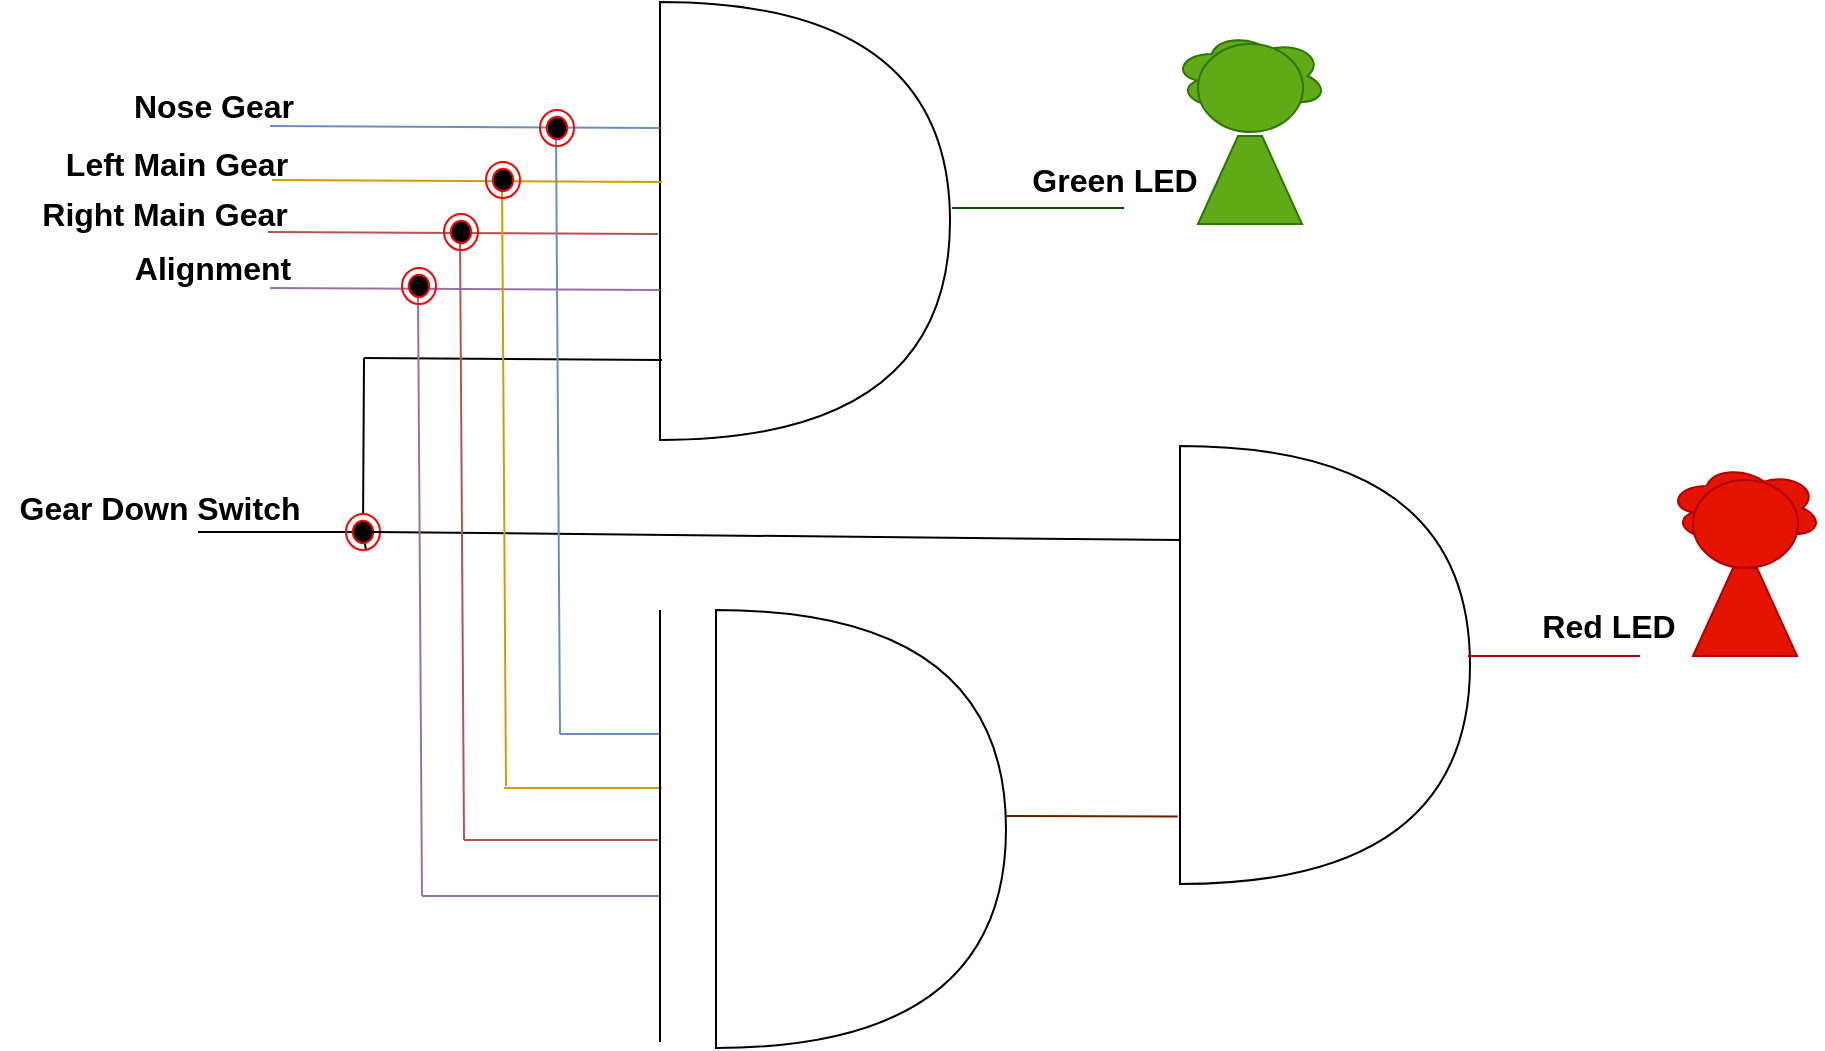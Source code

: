 <mxfile version="24.7.10">
  <diagram name="Page-1" id="rszfgJb7teOzcuBf8oXw">
    <mxGraphModel dx="2200" dy="1209" grid="0" gridSize="10" guides="1" tooltips="1" connect="1" arrows="1" fold="1" page="0" pageScale="1" pageWidth="850" pageHeight="1100" math="0" shadow="0">
      <root>
        <mxCell id="0" />
        <mxCell id="1" parent="0" />
        <mxCell id="t2gbEaRr7gyC2qYnV51P-47" value="" style="group" vertex="1" connectable="0" parent="1">
          <mxGeometry x="-470" y="-72" width="911" height="523" as="geometry" />
        </mxCell>
        <mxCell id="t2gbEaRr7gyC2qYnV51P-1" value="" style="shape=or;whiteSpace=wrap;html=1;" vertex="1" parent="t2gbEaRr7gyC2qYnV51P-47">
          <mxGeometry x="330" width="145" height="219" as="geometry" />
        </mxCell>
        <mxCell id="t2gbEaRr7gyC2qYnV51P-2" value="" style="endArrow=none;html=1;rounded=0;fontSize=12;startSize=8;endSize=8;curved=1;entryX=-0.001;entryY=0.192;entryDx=0;entryDy=0;entryPerimeter=0;fillColor=#dae8fc;strokeColor=#6c8ebf;" edge="1" parent="t2gbEaRr7gyC2qYnV51P-47">
          <mxGeometry width="50" height="50" relative="1" as="geometry">
            <mxPoint x="135" y="62" as="sourcePoint" />
            <mxPoint x="329.855" y="63.048" as="targetPoint" />
          </mxGeometry>
        </mxCell>
        <mxCell id="t2gbEaRr7gyC2qYnV51P-3" value="" style="endArrow=none;html=1;rounded=0;fontSize=12;startSize=8;endSize=8;curved=1;entryX=-0.001;entryY=0.192;entryDx=0;entryDy=0;entryPerimeter=0;fillColor=#ffe6cc;strokeColor=#d79b00;" edge="1" parent="t2gbEaRr7gyC2qYnV51P-47">
          <mxGeometry width="50" height="50" relative="1" as="geometry">
            <mxPoint x="136" y="89" as="sourcePoint" />
            <mxPoint x="331" y="90" as="targetPoint" />
          </mxGeometry>
        </mxCell>
        <mxCell id="t2gbEaRr7gyC2qYnV51P-4" value="" style="endArrow=none;html=1;rounded=0;fontSize=12;startSize=8;endSize=8;curved=1;entryX=-0.001;entryY=0.192;entryDx=0;entryDy=0;entryPerimeter=0;fillColor=#f8cecc;strokeColor=#b85450;" edge="1" parent="t2gbEaRr7gyC2qYnV51P-47">
          <mxGeometry width="50" height="50" relative="1" as="geometry">
            <mxPoint x="134" y="115" as="sourcePoint" />
            <mxPoint x="329" y="116" as="targetPoint" />
          </mxGeometry>
        </mxCell>
        <mxCell id="t2gbEaRr7gyC2qYnV51P-5" value="" style="endArrow=none;html=1;rounded=0;fontSize=12;startSize=8;endSize=8;curved=1;entryX=-0.001;entryY=0.192;entryDx=0;entryDy=0;entryPerimeter=0;fillColor=#e1d5e7;strokeColor=#9673a6;" edge="1" parent="t2gbEaRr7gyC2qYnV51P-47">
          <mxGeometry width="50" height="50" relative="1" as="geometry">
            <mxPoint x="135" y="143" as="sourcePoint" />
            <mxPoint x="330" y="144" as="targetPoint" />
          </mxGeometry>
        </mxCell>
        <mxCell id="t2gbEaRr7gyC2qYnV51P-6" value="" style="endArrow=none;html=1;rounded=0;fontSize=12;startSize=8;endSize=8;curved=1;entryX=1;entryY=0.5;entryDx=0;entryDy=0;" edge="1" parent="t2gbEaRr7gyC2qYnV51P-47" target="t2gbEaRr7gyC2qYnV51P-9">
          <mxGeometry width="50" height="50" relative="1" as="geometry">
            <mxPoint x="99" y="265" as="sourcePoint" />
            <mxPoint x="276" y="268" as="targetPoint" />
          </mxGeometry>
        </mxCell>
        <mxCell id="t2gbEaRr7gyC2qYnV51P-7" value="" style="endArrow=none;html=1;rounded=0;fontSize=12;startSize=8;endSize=8;curved=1;" edge="1" parent="t2gbEaRr7gyC2qYnV51P-47" source="t2gbEaRr7gyC2qYnV51P-9">
          <mxGeometry width="50" height="50" relative="1" as="geometry">
            <mxPoint x="182" y="268" as="sourcePoint" />
            <mxPoint x="182" y="178" as="targetPoint" />
          </mxGeometry>
        </mxCell>
        <mxCell id="t2gbEaRr7gyC2qYnV51P-8" value="" style="endArrow=none;html=1;rounded=0;fontSize=12;startSize=8;endSize=8;curved=1;" edge="1" parent="t2gbEaRr7gyC2qYnV51P-47">
          <mxGeometry width="50" height="50" relative="1" as="geometry">
            <mxPoint x="182" y="178" as="sourcePoint" />
            <mxPoint x="331" y="179" as="targetPoint" />
          </mxGeometry>
        </mxCell>
        <mxCell id="t2gbEaRr7gyC2qYnV51P-10" value="" style="endArrow=none;html=1;rounded=0;fontSize=12;startSize=8;endSize=8;curved=1;" edge="1" parent="t2gbEaRr7gyC2qYnV51P-47" target="t2gbEaRr7gyC2qYnV51P-9">
          <mxGeometry width="50" height="50" relative="1" as="geometry">
            <mxPoint x="182" y="268" as="sourcePoint" />
            <mxPoint x="182" y="178" as="targetPoint" />
          </mxGeometry>
        </mxCell>
        <mxCell id="t2gbEaRr7gyC2qYnV51P-9" value="" style="ellipse;html=1;shape=endState;fillColor=#000000;strokeColor=#ff0000;" vertex="1" parent="t2gbEaRr7gyC2qYnV51P-47">
          <mxGeometry x="173" y="256" width="17" height="18" as="geometry" />
        </mxCell>
        <mxCell id="t2gbEaRr7gyC2qYnV51P-11" value="" style="shape=or;whiteSpace=wrap;html=1;" vertex="1" parent="t2gbEaRr7gyC2qYnV51P-47">
          <mxGeometry x="358" y="304" width="145" height="219" as="geometry" />
        </mxCell>
        <mxCell id="t2gbEaRr7gyC2qYnV51P-12" value="" style="endArrow=none;html=1;rounded=0;fontSize=12;startSize=8;endSize=8;curved=1;entryX=-0.001;entryY=0.192;entryDx=0;entryDy=0;entryPerimeter=0;fillColor=#dae8fc;strokeColor=#6c8ebf;" edge="1" parent="t2gbEaRr7gyC2qYnV51P-47">
          <mxGeometry width="50" height="50" relative="1" as="geometry">
            <mxPoint x="280" y="366" as="sourcePoint" />
            <mxPoint x="329.855" y="366.048" as="targetPoint" />
          </mxGeometry>
        </mxCell>
        <mxCell id="t2gbEaRr7gyC2qYnV51P-13" value="" style="endArrow=none;html=1;rounded=0;fontSize=12;startSize=8;endSize=8;curved=1;entryX=-0.001;entryY=0.192;entryDx=0;entryDy=0;entryPerimeter=0;fillColor=#ffe6cc;strokeColor=#d79b00;" edge="1" parent="t2gbEaRr7gyC2qYnV51P-47">
          <mxGeometry width="50" height="50" relative="1" as="geometry">
            <mxPoint x="252" y="393" as="sourcePoint" />
            <mxPoint x="331" y="393" as="targetPoint" />
          </mxGeometry>
        </mxCell>
        <mxCell id="t2gbEaRr7gyC2qYnV51P-14" value="" style="endArrow=none;html=1;rounded=0;fontSize=12;startSize=8;endSize=8;curved=1;entryX=-0.001;entryY=0.192;entryDx=0;entryDy=0;entryPerimeter=0;fillColor=#f8cecc;strokeColor=#b85450;" edge="1" parent="t2gbEaRr7gyC2qYnV51P-47">
          <mxGeometry width="50" height="50" relative="1" as="geometry">
            <mxPoint x="232" y="419" as="sourcePoint" />
            <mxPoint x="329" y="419" as="targetPoint" />
          </mxGeometry>
        </mxCell>
        <mxCell id="t2gbEaRr7gyC2qYnV51P-15" value="" style="endArrow=none;html=1;rounded=0;fontSize=12;startSize=8;endSize=8;curved=1;entryX=-0.001;entryY=0.192;entryDx=0;entryDy=0;entryPerimeter=0;fillColor=#e1d5e7;strokeColor=#9673a6;" edge="1" parent="t2gbEaRr7gyC2qYnV51P-47">
          <mxGeometry width="50" height="50" relative="1" as="geometry">
            <mxPoint x="211" y="447" as="sourcePoint" />
            <mxPoint x="330" y="447" as="targetPoint" />
          </mxGeometry>
        </mxCell>
        <mxCell id="t2gbEaRr7gyC2qYnV51P-19" value="" style="endArrow=none;html=1;rounded=0;fontSize=12;startSize=8;endSize=8;curved=1;" edge="1" parent="t2gbEaRr7gyC2qYnV51P-47">
          <mxGeometry width="50" height="50" relative="1" as="geometry">
            <mxPoint x="186" y="265" as="sourcePoint" />
            <mxPoint x="590" y="269" as="targetPoint" />
          </mxGeometry>
        </mxCell>
        <mxCell id="t2gbEaRr7gyC2qYnV51P-20" value="" style="endArrow=none;html=1;rounded=0;fontSize=12;startSize=8;endSize=8;curved=1;fillColor=#dae8fc;strokeColor=#6c8ebf;" edge="1" parent="t2gbEaRr7gyC2qYnV51P-47">
          <mxGeometry width="50" height="50" relative="1" as="geometry">
            <mxPoint x="280" y="366" as="sourcePoint" />
            <mxPoint x="278" y="64" as="targetPoint" />
          </mxGeometry>
        </mxCell>
        <mxCell id="t2gbEaRr7gyC2qYnV51P-21" value="" style="endArrow=none;html=1;rounded=0;fontSize=12;startSize=8;endSize=8;curved=1;fillColor=#ffe6cc;strokeColor=#d79b00;" edge="1" parent="t2gbEaRr7gyC2qYnV51P-47">
          <mxGeometry width="50" height="50" relative="1" as="geometry">
            <mxPoint x="253" y="392" as="sourcePoint" />
            <mxPoint x="251" y="90" as="targetPoint" />
          </mxGeometry>
        </mxCell>
        <mxCell id="t2gbEaRr7gyC2qYnV51P-22" value="" style="endArrow=none;html=1;rounded=0;fontSize=12;startSize=8;endSize=8;curved=1;fillColor=#f8cecc;strokeColor=#b85450;" edge="1" parent="t2gbEaRr7gyC2qYnV51P-47">
          <mxGeometry width="50" height="50" relative="1" as="geometry">
            <mxPoint x="232" y="419" as="sourcePoint" />
            <mxPoint x="230" y="117" as="targetPoint" />
          </mxGeometry>
        </mxCell>
        <mxCell id="t2gbEaRr7gyC2qYnV51P-23" value="" style="endArrow=none;html=1;rounded=0;fontSize=12;startSize=8;endSize=8;curved=1;fillColor=#e1d5e7;strokeColor=#9673a6;" edge="1" parent="t2gbEaRr7gyC2qYnV51P-47">
          <mxGeometry width="50" height="50" relative="1" as="geometry">
            <mxPoint x="211" y="447" as="sourcePoint" />
            <mxPoint x="209" y="145" as="targetPoint" />
          </mxGeometry>
        </mxCell>
        <mxCell id="t2gbEaRr7gyC2qYnV51P-24" value="" style="ellipse;html=1;shape=endState;fillColor=#000000;strokeColor=#ff0000;" vertex="1" parent="t2gbEaRr7gyC2qYnV51P-47">
          <mxGeometry x="270" y="54" width="17" height="18" as="geometry" />
        </mxCell>
        <mxCell id="t2gbEaRr7gyC2qYnV51P-25" value="" style="ellipse;html=1;shape=endState;fillColor=#000000;strokeColor=#ff0000;" vertex="1" parent="t2gbEaRr7gyC2qYnV51P-47">
          <mxGeometry x="243" y="80" width="17" height="18" as="geometry" />
        </mxCell>
        <mxCell id="t2gbEaRr7gyC2qYnV51P-26" value="" style="ellipse;html=1;shape=endState;fillColor=#000000;strokeColor=#ff0000;" vertex="1" parent="t2gbEaRr7gyC2qYnV51P-47">
          <mxGeometry x="222" y="106" width="17" height="18" as="geometry" />
        </mxCell>
        <mxCell id="t2gbEaRr7gyC2qYnV51P-27" value="" style="ellipse;html=1;shape=endState;fillColor=#000000;strokeColor=#ff0000;" vertex="1" parent="t2gbEaRr7gyC2qYnV51P-47">
          <mxGeometry x="201" y="133" width="17" height="18" as="geometry" />
        </mxCell>
        <mxCell id="t2gbEaRr7gyC2qYnV51P-28" value="" style="endArrow=none;html=1;rounded=0;fontSize=12;startSize=8;endSize=8;curved=1;" edge="1" parent="t2gbEaRr7gyC2qYnV51P-47">
          <mxGeometry width="50" height="50" relative="1" as="geometry">
            <mxPoint x="330" y="520" as="sourcePoint" />
            <mxPoint x="330" y="304" as="targetPoint" />
          </mxGeometry>
        </mxCell>
        <mxCell id="t2gbEaRr7gyC2qYnV51P-30" value="" style="shape=or;whiteSpace=wrap;html=1;" vertex="1" parent="t2gbEaRr7gyC2qYnV51P-47">
          <mxGeometry x="590" y="222" width="145" height="219" as="geometry" />
        </mxCell>
        <mxCell id="t2gbEaRr7gyC2qYnV51P-31" value="" style="endArrow=none;html=1;rounded=0;fontSize=12;startSize=8;endSize=8;curved=1;entryX=-0.008;entryY=0.846;entryDx=0;entryDy=0;entryPerimeter=0;fillColor=#a0522d;strokeColor=#6D1F00;" edge="1" parent="t2gbEaRr7gyC2qYnV51P-47" target="t2gbEaRr7gyC2qYnV51P-30">
          <mxGeometry width="50" height="50" relative="1" as="geometry">
            <mxPoint x="503" y="407" as="sourcePoint" />
            <mxPoint x="579" y="407" as="targetPoint" />
          </mxGeometry>
        </mxCell>
        <mxCell id="t2gbEaRr7gyC2qYnV51P-32" value="&lt;b&gt;Nose Gear&lt;/b&gt;" style="text;html=1;align=center;verticalAlign=middle;whiteSpace=wrap;rounded=0;fontSize=16;" vertex="1" parent="t2gbEaRr7gyC2qYnV51P-47">
          <mxGeometry x="58" y="37" width="98" height="30" as="geometry" />
        </mxCell>
        <mxCell id="t2gbEaRr7gyC2qYnV51P-33" value="&lt;b&gt;Left Main Gear&lt;/b&gt;" style="text;html=1;align=center;verticalAlign=middle;whiteSpace=wrap;rounded=0;fontSize=16;" vertex="1" parent="t2gbEaRr7gyC2qYnV51P-47">
          <mxGeometry x="22" y="65" width="133" height="31" as="geometry" />
        </mxCell>
        <mxCell id="t2gbEaRr7gyC2qYnV51P-34" value="&lt;b&gt;Right Main Gear&lt;/b&gt;" style="text;html=1;align=center;verticalAlign=middle;whiteSpace=wrap;rounded=0;fontSize=16;" vertex="1" parent="t2gbEaRr7gyC2qYnV51P-47">
          <mxGeometry x="16" y="90" width="133" height="31" as="geometry" />
        </mxCell>
        <mxCell id="t2gbEaRr7gyC2qYnV51P-35" value="&lt;b&gt;Alignment&lt;/b&gt;" style="text;html=1;align=center;verticalAlign=middle;whiteSpace=wrap;rounded=0;fontSize=16;" vertex="1" parent="t2gbEaRr7gyC2qYnV51P-47">
          <mxGeometry x="40" y="117" width="133" height="31" as="geometry" />
        </mxCell>
        <mxCell id="t2gbEaRr7gyC2qYnV51P-36" value="&lt;b&gt;Gear Down Switch&lt;/b&gt;" style="text;html=1;align=center;verticalAlign=middle;whiteSpace=wrap;rounded=0;fontSize=16;" vertex="1" parent="t2gbEaRr7gyC2qYnV51P-47">
          <mxGeometry y="237" width="160" height="31" as="geometry" />
        </mxCell>
        <mxCell id="t2gbEaRr7gyC2qYnV51P-37" value="" style="endArrow=none;html=1;rounded=0;fontSize=12;startSize=8;endSize=8;curved=1;entryX=-0.008;entryY=0.846;entryDx=0;entryDy=0;entryPerimeter=0;fillColor=#008a00;strokeColor=#005700;" edge="1" parent="t2gbEaRr7gyC2qYnV51P-47">
          <mxGeometry width="50" height="50" relative="1" as="geometry">
            <mxPoint x="476" y="103" as="sourcePoint" />
            <mxPoint x="562" y="103" as="targetPoint" />
          </mxGeometry>
        </mxCell>
        <mxCell id="t2gbEaRr7gyC2qYnV51P-38" value="" style="endArrow=none;html=1;rounded=0;fontSize=12;startSize=8;endSize=8;curved=1;entryX=-0.008;entryY=0.846;entryDx=0;entryDy=0;entryPerimeter=0;fillColor=#e51400;strokeColor=#B20000;" edge="1" parent="t2gbEaRr7gyC2qYnV51P-47">
          <mxGeometry width="50" height="50" relative="1" as="geometry">
            <mxPoint x="734" y="327" as="sourcePoint" />
            <mxPoint x="820" y="327" as="targetPoint" />
          </mxGeometry>
        </mxCell>
        <mxCell id="t2gbEaRr7gyC2qYnV51P-39" value="&lt;b&gt;Green LED&lt;/b&gt;" style="text;html=1;align=center;verticalAlign=middle;whiteSpace=wrap;rounded=0;fontSize=16;" vertex="1" parent="t2gbEaRr7gyC2qYnV51P-47">
          <mxGeometry x="491" y="73" width="133" height="31" as="geometry" />
        </mxCell>
        <mxCell id="t2gbEaRr7gyC2qYnV51P-40" value="&lt;b&gt;Red LED&lt;/b&gt;" style="text;html=1;align=center;verticalAlign=middle;whiteSpace=wrap;rounded=0;fontSize=16;" vertex="1" parent="t2gbEaRr7gyC2qYnV51P-47">
          <mxGeometry x="738" y="296" width="133" height="31" as="geometry" />
        </mxCell>
        <mxCell id="t2gbEaRr7gyC2qYnV51P-41" value="" style="shape=trapezoid;perimeter=trapezoidPerimeter;whiteSpace=wrap;html=1;fixedSize=1;fillColor=#60a917;fontColor=#ffffff;strokeColor=#2D7600;" vertex="1" parent="t2gbEaRr7gyC2qYnV51P-47">
          <mxGeometry x="599" y="67" width="52" height="44" as="geometry" />
        </mxCell>
        <mxCell id="t2gbEaRr7gyC2qYnV51P-42" value="" style="ellipse;shape=cloud;whiteSpace=wrap;html=1;fillColor=#60a917;fontColor=#ffffff;strokeColor=#2D7600;" vertex="1" parent="t2gbEaRr7gyC2qYnV51P-47">
          <mxGeometry x="586.5" y="15" width="77" height="44" as="geometry" />
        </mxCell>
        <mxCell id="t2gbEaRr7gyC2qYnV51P-43" value="" style="shape=trapezoid;perimeter=trapezoidPerimeter;whiteSpace=wrap;html=1;fixedSize=1;fillColor=#e51400;fontColor=#ffffff;strokeColor=#B20000;" vertex="1" parent="t2gbEaRr7gyC2qYnV51P-47">
          <mxGeometry x="846.5" y="283" width="52" height="44" as="geometry" />
        </mxCell>
        <mxCell id="t2gbEaRr7gyC2qYnV51P-44" value="" style="ellipse;shape=cloud;whiteSpace=wrap;html=1;fillColor=#e51400;fontColor=#ffffff;strokeColor=#B20000;" vertex="1" parent="t2gbEaRr7gyC2qYnV51P-47">
          <mxGeometry x="834" y="231" width="77" height="44" as="geometry" />
        </mxCell>
        <mxCell id="t2gbEaRr7gyC2qYnV51P-45" value="" style="ellipse;whiteSpace=wrap;html=1;fillColor=#60a917;fontColor=#ffffff;strokeColor=#2D7600;" vertex="1" parent="t2gbEaRr7gyC2qYnV51P-47">
          <mxGeometry x="599" y="21" width="52.5" height="44" as="geometry" />
        </mxCell>
        <mxCell id="t2gbEaRr7gyC2qYnV51P-46" value="" style="ellipse;whiteSpace=wrap;html=1;fillColor=#e51400;fontColor=#ffffff;strokeColor=#B20000;" vertex="1" parent="t2gbEaRr7gyC2qYnV51P-47">
          <mxGeometry x="846.5" y="239" width="52.5" height="44" as="geometry" />
        </mxCell>
      </root>
    </mxGraphModel>
  </diagram>
</mxfile>
